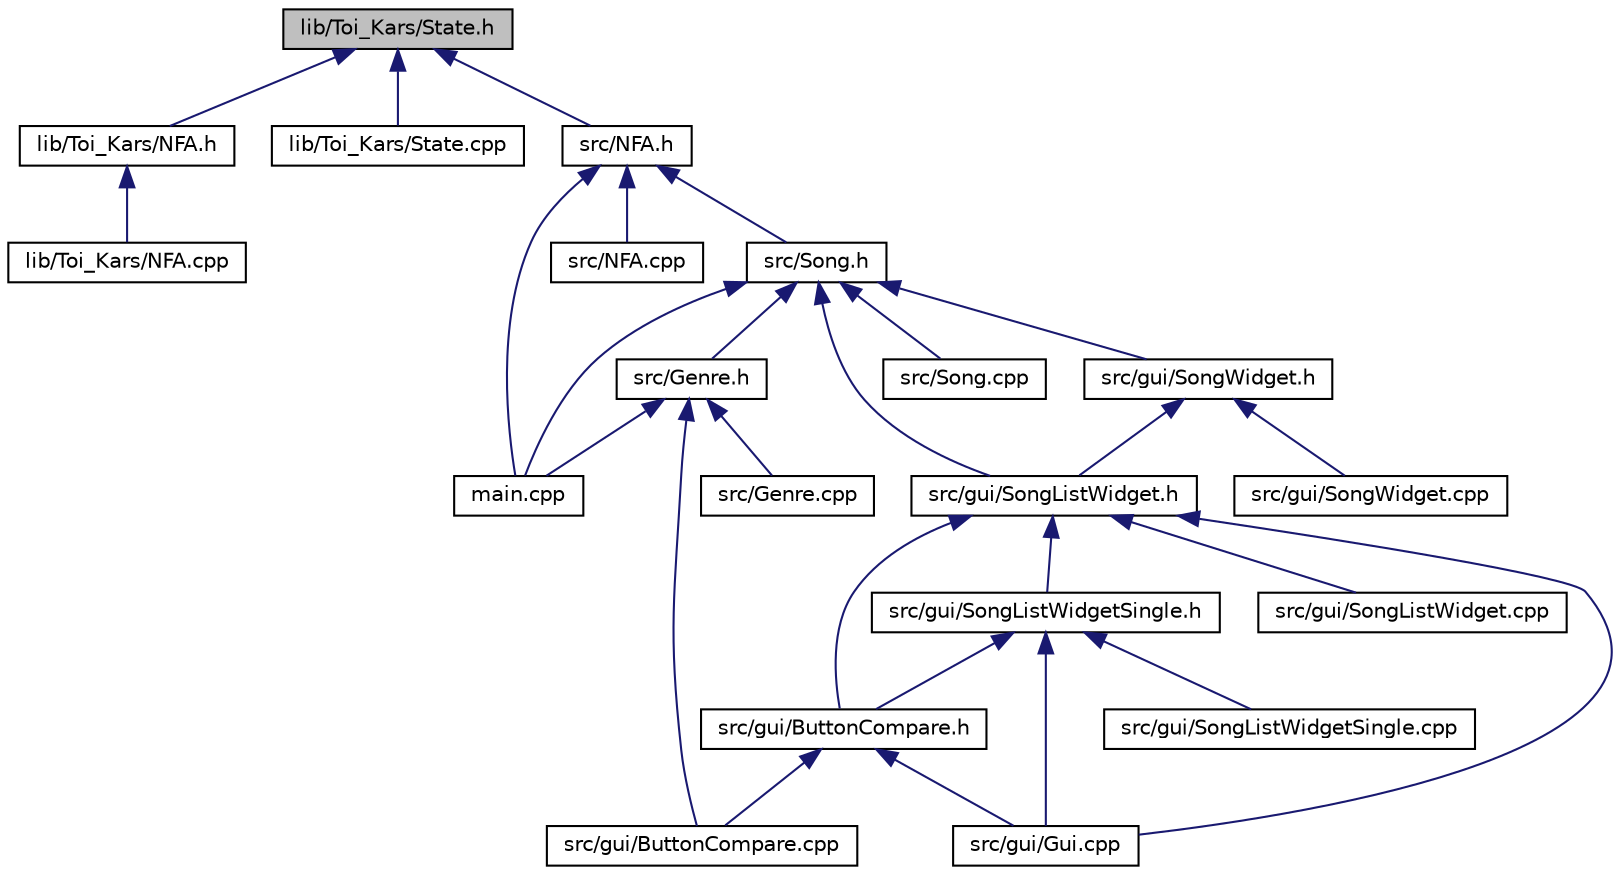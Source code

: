 digraph "lib/Toi_Kars/State.h"
{
 // LATEX_PDF_SIZE
  edge [fontname="Helvetica",fontsize="10",labelfontname="Helvetica",labelfontsize="10"];
  node [fontname="Helvetica",fontsize="10",shape=record];
  Node1 [label="lib/Toi_Kars/State.h",height=0.2,width=0.4,color="black", fillcolor="grey75", style="filled", fontcolor="black",tooltip=" "];
  Node1 -> Node2 [dir="back",color="midnightblue",fontsize="10",style="solid",fontname="Helvetica"];
  Node2 [label="lib/Toi_Kars/NFA.h",height=0.2,width=0.4,color="black", fillcolor="white", style="filled",URL="$lib_2Toi__Kars_2NFA_8h.html",tooltip=" "];
  Node2 -> Node3 [dir="back",color="midnightblue",fontsize="10",style="solid",fontname="Helvetica"];
  Node3 [label="lib/Toi_Kars/NFA.cpp",height=0.2,width=0.4,color="black", fillcolor="white", style="filled",URL="$lib_2Toi__Kars_2NFA_8cpp.html",tooltip=" "];
  Node1 -> Node4 [dir="back",color="midnightblue",fontsize="10",style="solid",fontname="Helvetica"];
  Node4 [label="lib/Toi_Kars/State.cpp",height=0.2,width=0.4,color="black", fillcolor="white", style="filled",URL="$State_8cpp.html",tooltip=" "];
  Node1 -> Node5 [dir="back",color="midnightblue",fontsize="10",style="solid",fontname="Helvetica"];
  Node5 [label="src/NFA.h",height=0.2,width=0.4,color="black", fillcolor="white", style="filled",URL="$src_2NFA_8h.html",tooltip=" "];
  Node5 -> Node6 [dir="back",color="midnightblue",fontsize="10",style="solid",fontname="Helvetica"];
  Node6 [label="main.cpp",height=0.2,width=0.4,color="black", fillcolor="white", style="filled",URL="$main_8cpp.html",tooltip=" "];
  Node5 -> Node7 [dir="back",color="midnightblue",fontsize="10",style="solid",fontname="Helvetica"];
  Node7 [label="src/Song.h",height=0.2,width=0.4,color="black", fillcolor="white", style="filled",URL="$src_2Song_8h.html",tooltip=" "];
  Node7 -> Node6 [dir="back",color="midnightblue",fontsize="10",style="solid",fontname="Helvetica"];
  Node7 -> Node8 [dir="back",color="midnightblue",fontsize="10",style="solid",fontname="Helvetica"];
  Node8 [label="src/Genre.h",height=0.2,width=0.4,color="black", fillcolor="white", style="filled",URL="$src_2Genre_8h.html",tooltip=" "];
  Node8 -> Node6 [dir="back",color="midnightblue",fontsize="10",style="solid",fontname="Helvetica"];
  Node8 -> Node9 [dir="back",color="midnightblue",fontsize="10",style="solid",fontname="Helvetica"];
  Node9 [label="src/Genre.cpp",height=0.2,width=0.4,color="black", fillcolor="white", style="filled",URL="$src_2Genre_8cpp.html",tooltip=" "];
  Node8 -> Node10 [dir="back",color="midnightblue",fontsize="10",style="solid",fontname="Helvetica"];
  Node10 [label="src/gui/ButtonCompare.cpp",height=0.2,width=0.4,color="black", fillcolor="white", style="filled",URL="$ButtonCompare_8cpp.html",tooltip=" "];
  Node7 -> Node11 [dir="back",color="midnightblue",fontsize="10",style="solid",fontname="Helvetica"];
  Node11 [label="src/gui/SongListWidget.h",height=0.2,width=0.4,color="black", fillcolor="white", style="filled",URL="$SongListWidget_8h.html",tooltip=" "];
  Node11 -> Node12 [dir="back",color="midnightblue",fontsize="10",style="solid",fontname="Helvetica"];
  Node12 [label="src/gui/ButtonCompare.h",height=0.2,width=0.4,color="black", fillcolor="white", style="filled",URL="$ButtonCompare_8h.html",tooltip=" "];
  Node12 -> Node10 [dir="back",color="midnightblue",fontsize="10",style="solid",fontname="Helvetica"];
  Node12 -> Node13 [dir="back",color="midnightblue",fontsize="10",style="solid",fontname="Helvetica"];
  Node13 [label="src/gui/Gui.cpp",height=0.2,width=0.4,color="black", fillcolor="white", style="filled",URL="$Gui_8cpp.html",tooltip=" "];
  Node11 -> Node14 [dir="back",color="midnightblue",fontsize="10",style="solid",fontname="Helvetica"];
  Node14 [label="src/gui/SongListWidgetSingle.h",height=0.2,width=0.4,color="black", fillcolor="white", style="filled",URL="$SongListWidgetSingle_8h.html",tooltip=" "];
  Node14 -> Node12 [dir="back",color="midnightblue",fontsize="10",style="solid",fontname="Helvetica"];
  Node14 -> Node13 [dir="back",color="midnightblue",fontsize="10",style="solid",fontname="Helvetica"];
  Node14 -> Node15 [dir="back",color="midnightblue",fontsize="10",style="solid",fontname="Helvetica"];
  Node15 [label="src/gui/SongListWidgetSingle.cpp",height=0.2,width=0.4,color="black", fillcolor="white", style="filled",URL="$SongListWidgetSingle_8cpp.html",tooltip=" "];
  Node11 -> Node13 [dir="back",color="midnightblue",fontsize="10",style="solid",fontname="Helvetica"];
  Node11 -> Node16 [dir="back",color="midnightblue",fontsize="10",style="solid",fontname="Helvetica"];
  Node16 [label="src/gui/SongListWidget.cpp",height=0.2,width=0.4,color="black", fillcolor="white", style="filled",URL="$SongListWidget_8cpp.html",tooltip=" "];
  Node7 -> Node17 [dir="back",color="midnightblue",fontsize="10",style="solid",fontname="Helvetica"];
  Node17 [label="src/gui/SongWidget.h",height=0.2,width=0.4,color="black", fillcolor="white", style="filled",URL="$SongWidget_8h.html",tooltip=" "];
  Node17 -> Node11 [dir="back",color="midnightblue",fontsize="10",style="solid",fontname="Helvetica"];
  Node17 -> Node18 [dir="back",color="midnightblue",fontsize="10",style="solid",fontname="Helvetica"];
  Node18 [label="src/gui/SongWidget.cpp",height=0.2,width=0.4,color="black", fillcolor="white", style="filled",URL="$SongWidget_8cpp.html",tooltip=" "];
  Node7 -> Node19 [dir="back",color="midnightblue",fontsize="10",style="solid",fontname="Helvetica"];
  Node19 [label="src/Song.cpp",height=0.2,width=0.4,color="black", fillcolor="white", style="filled",URL="$src_2Song_8cpp.html",tooltip=" "];
  Node5 -> Node20 [dir="back",color="midnightblue",fontsize="10",style="solid",fontname="Helvetica"];
  Node20 [label="src/NFA.cpp",height=0.2,width=0.4,color="black", fillcolor="white", style="filled",URL="$src_2NFA_8cpp.html",tooltip=" "];
}
